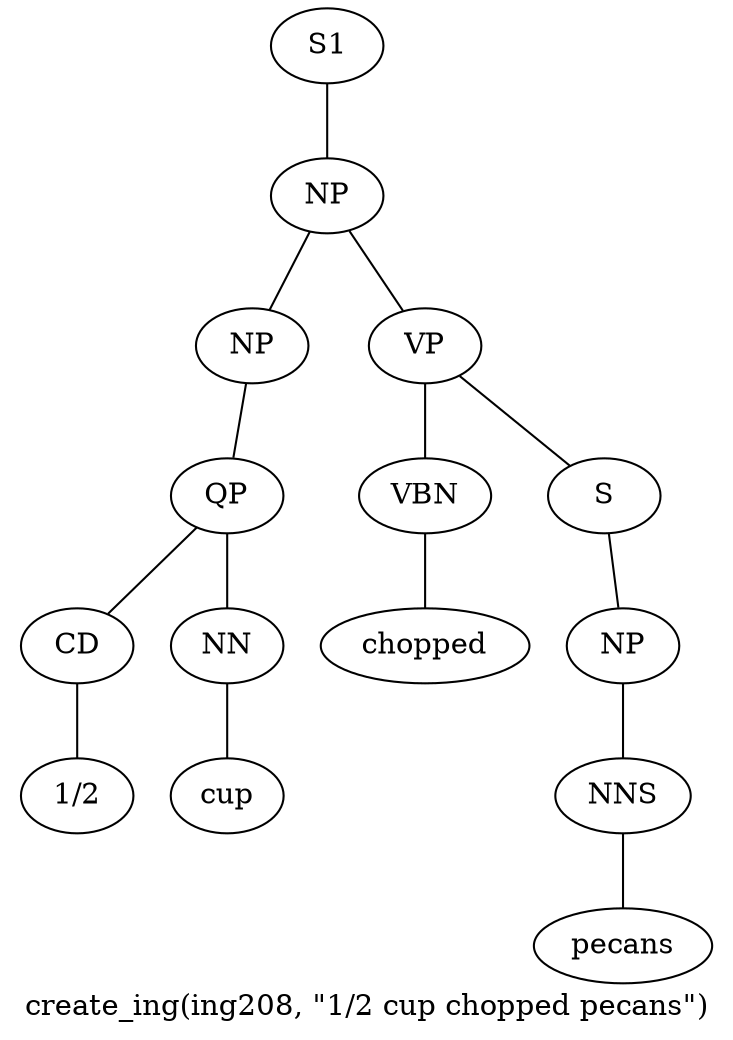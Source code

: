 graph SyntaxGraph {
	label = "create_ing(ing208, \"1/2 cup chopped pecans\")";
	Node0 [label="S1"];
	Node1 [label="NP"];
	Node2 [label="NP"];
	Node3 [label="QP"];
	Node4 [label="CD"];
	Node5 [label="1/2"];
	Node6 [label="NN"];
	Node7 [label="cup"];
	Node8 [label="VP"];
	Node9 [label="VBN"];
	Node10 [label="chopped"];
	Node11 [label="S"];
	Node12 [label="NP"];
	Node13 [label="NNS"];
	Node14 [label="pecans"];

	Node0 -- Node1;
	Node1 -- Node2;
	Node1 -- Node8;
	Node2 -- Node3;
	Node3 -- Node4;
	Node3 -- Node6;
	Node4 -- Node5;
	Node6 -- Node7;
	Node8 -- Node9;
	Node8 -- Node11;
	Node9 -- Node10;
	Node11 -- Node12;
	Node12 -- Node13;
	Node13 -- Node14;
}